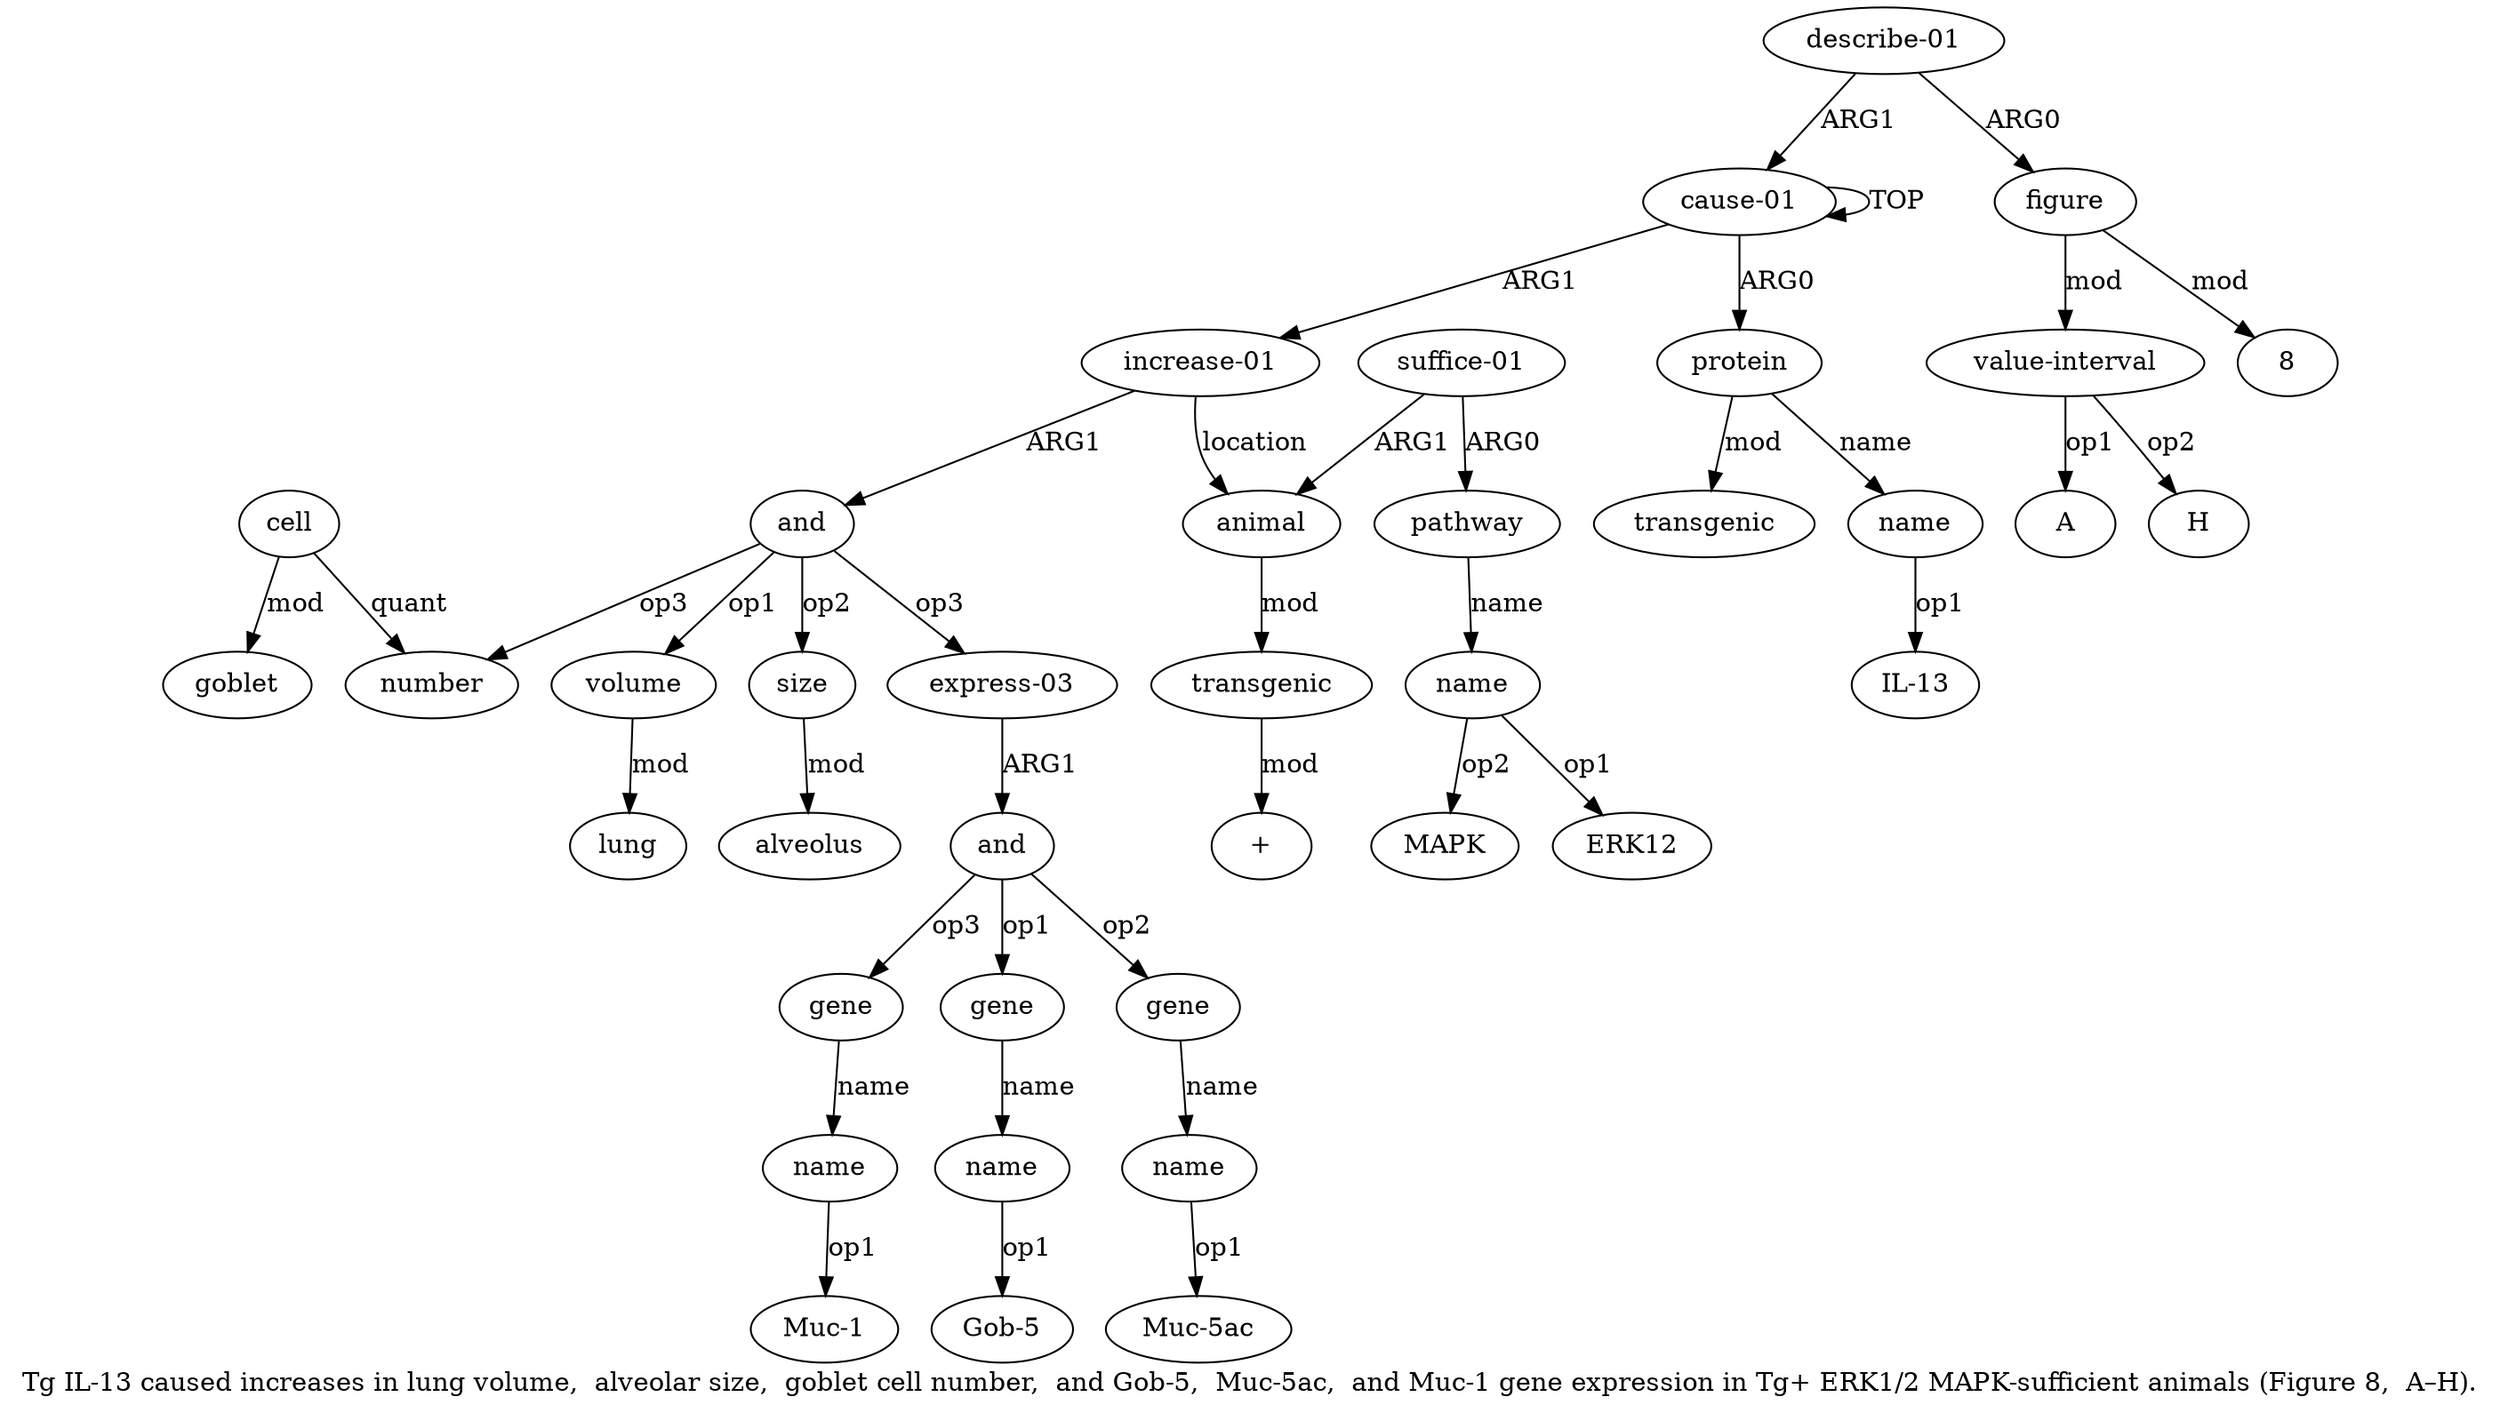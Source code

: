 digraph  {
	graph [label="Tg IL-13 caused increases in lung volume,  alveolar size,  goblet cell number,  and Gob-5,  Muc-5ac,  and Muc-1 gene expression \
in Tg+ ERK1/2 MAPK-sufficient animals (Figure 8,  A–H)."];
	node [label="\N"];
	a20	 [color=black,
		gold_ind=20,
		gold_label=name,
		label=name,
		test_ind=20,
		test_label=name];
	"a20 Muc-1"	 [color=black,
		gold_ind=-1,
		gold_label="Muc-1",
		label="Muc-1",
		test_ind=-1,
		test_label="Muc-1"];
	a20 -> "a20 Muc-1" [key=0,
	color=black,
	gold_label=op1,
	label=op1,
	test_label=op1];
a21 [color=black,
	gold_ind=21,
	gold_label=animal,
	label=animal,
	test_ind=21,
	test_label=animal];
a25 [color=black,
	gold_ind=25,
	gold_label=transgenic,
	label=transgenic,
	test_ind=25,
	test_label=transgenic];
a21 -> a25 [key=0,
color=black,
gold_label=mod,
label=mod,
test_label=mod];
a22 [color=black,
gold_ind=22,
gold_label="suffice-01",
label="suffice-01",
test_ind=22,
test_label="suffice-01"];
a22 -> a21 [key=0,
color=black,
gold_label=ARG1,
label=ARG1,
test_label=ARG1];
a23 [color=black,
gold_ind=23,
gold_label=pathway,
label=pathway,
test_ind=23,
test_label=pathway];
a22 -> a23 [key=0,
color=black,
gold_label=ARG0,
label=ARG0,
test_label=ARG0];
a24 [color=black,
gold_ind=24,
gold_label=name,
label=name,
test_ind=24,
test_label=name];
a23 -> a24 [key=0,
color=black,
gold_label=name,
label=name,
test_label=name];
"a24 MAPK" [color=black,
gold_ind=-1,
gold_label=MAPK,
label=MAPK,
test_ind=-1,
test_label=MAPK];
a24 -> "a24 MAPK" [key=0,
color=black,
gold_label=op2,
label=op2,
test_label=op2];
"a24 ERK12" [color=black,
gold_ind=-1,
gold_label=ERK12,
label=ERK12,
test_ind=-1,
test_label=ERK12];
a24 -> "a24 ERK12" [key=0,
color=black,
gold_label=op1,
label=op1,
test_label=op1];
"a25 +" [color=black,
gold_ind=-1,
gold_label="+",
label="+",
test_ind=-1,
test_label="+"];
a25 -> "a25 +" [key=0,
color=black,
gold_label=mod,
label=mod,
test_label=mod];
a26 [color=black,
gold_ind=26,
gold_label="describe-01",
label="describe-01",
test_ind=26,
test_label="describe-01"];
a27 [color=black,
gold_ind=27,
gold_label=figure,
label=figure,
test_ind=27,
test_label=figure];
a26 -> a27 [key=0,
color=black,
gold_label=ARG0,
label=ARG0,
test_label=ARG0];
a0 [color=black,
gold_ind=0,
gold_label="cause-01",
label="cause-01",
test_ind=0,
test_label="cause-01"];
a26 -> a0 [key=0,
color=black,
gold_label=ARG1,
label=ARG1,
test_label=ARG1];
a28 [color=black,
gold_ind=28,
gold_label="value-interval",
label="value-interval",
test_ind=28,
test_label="value-interval"];
a27 -> a28 [key=0,
color=black,
gold_label=mod,
label=mod,
test_label=mod];
"a27 8" [color=black,
gold_ind=-1,
gold_label=8,
label=8,
test_ind=-1,
test_label=8];
a27 -> "a27 8" [key=0,
color=black,
gold_label=mod,
label=mod,
test_label=mod];
"a28 A" [color=black,
gold_ind=-1,
gold_label=A,
label=A,
test_ind=-1,
test_label=A];
a28 -> "a28 A" [key=0,
color=black,
gold_label=op1,
label=op1,
test_label=op1];
"a28 H" [color=black,
gold_ind=-1,
gold_label=H,
label=H,
test_ind=-1,
test_label=H];
a28 -> "a28 H" [key=0,
color=black,
gold_label=op2,
label=op2,
test_label=op2];
"a18 Muc-5ac" [color=black,
gold_ind=-1,
gold_label="Muc-5ac",
label="Muc-5ac",
test_ind=-1,
test_label="Muc-5ac"];
"a16 Gob-5" [color=black,
gold_ind=-1,
gold_label="Gob-5",
label="Gob-5",
test_ind=-1,
test_label="Gob-5"];
"a2 IL-13" [color=black,
gold_ind=-1,
gold_label="IL-13",
label="IL-13",
test_ind=-1,
test_label="IL-13"];
a15 [color=black,
gold_ind=15,
gold_label=gene,
label=gene,
test_ind=15,
test_label=gene];
a16 [color=black,
gold_ind=16,
gold_label=name,
label=name,
test_ind=16,
test_label=name];
a15 -> a16 [key=0,
color=black,
gold_label=name,
label=name,
test_label=name];
a14 [color=black,
gold_ind=14,
gold_label=and,
label=and,
test_ind=14,
test_label=and];
a14 -> a15 [key=0,
color=black,
gold_label=op1,
label=op1,
test_label=op1];
a17 [color=black,
gold_ind=17,
gold_label=gene,
label=gene,
test_ind=17,
test_label=gene];
a14 -> a17 [key=0,
color=black,
gold_label=op2,
label=op2,
test_label=op2];
a19 [color=black,
gold_ind=19,
gold_label=gene,
label=gene,
test_ind=19,
test_label=gene];
a14 -> a19 [key=0,
color=black,
gold_label=op3,
label=op3,
test_label=op3];
a18 [color=black,
gold_ind=18,
gold_label=name,
label=name,
test_ind=18,
test_label=name];
a17 -> a18 [key=0,
color=black,
gold_label=name,
label=name,
test_label=name];
a16 -> "a16 Gob-5" [key=0,
color=black,
gold_label=op1,
label=op1,
test_label=op1];
a11 [color=black,
gold_ind=11,
gold_label=cell,
label=cell,
test_ind=11,
test_label=cell];
a10 [color=black,
gold_ind=10,
gold_label=number,
label=number,
test_ind=10,
test_label=number];
a11 -> a10 [key=0,
color=black,
gold_label=quant,
label=quant,
test_label=quant];
a12 [color=black,
gold_ind=12,
gold_label=goblet,
label=goblet,
test_ind=12,
test_label=goblet];
a11 -> a12 [key=0,
color=black,
gold_label=mod,
label=mod,
test_label=mod];
a13 [color=black,
gold_ind=13,
gold_label="express-03",
label="express-03",
test_ind=13,
test_label="express-03"];
a13 -> a14 [key=0,
color=black,
gold_label=ARG1,
label=ARG1,
test_label=ARG1];
a19 -> a20 [key=0,
color=black,
gold_label=name,
label=name,
test_label=name];
a18 -> "a18 Muc-5ac" [key=0,
color=black,
gold_label=op1,
label=op1,
test_label=op1];
a1 [color=black,
gold_ind=1,
gold_label=protein,
label=protein,
test_ind=1,
test_label=protein];
a3 [color=black,
gold_ind=3,
gold_label=transgenic,
label=transgenic,
test_ind=3,
test_label=transgenic];
a1 -> a3 [key=0,
color=black,
gold_label=mod,
label=mod,
test_label=mod];
a2 [color=black,
gold_ind=2,
gold_label=name,
label=name,
test_ind=2,
test_label=name];
a1 -> a2 [key=0,
color=black,
gold_label=name,
label=name,
test_label=name];
a0 -> a1 [key=0,
color=black,
gold_label=ARG0,
label=ARG0,
test_label=ARG0];
a0 -> a0 [key=0,
color=black,
gold_label=TOP,
label=TOP,
test_label=TOP];
a4 [color=black,
gold_ind=4,
gold_label="increase-01",
label="increase-01",
test_ind=4,
test_label="increase-01"];
a0 -> a4 [key=0,
color=black,
gold_label=ARG1,
label=ARG1,
test_label=ARG1];
a2 -> "a2 IL-13" [key=0,
color=black,
gold_label=op1,
label=op1,
test_label=op1];
a5 [color=black,
gold_ind=5,
gold_label=and,
label=and,
test_ind=5,
test_label=and];
a5 -> a10 [key=0,
color=black,
gold_label=op3,
label=op3,
test_label=op3];
a5 -> a13 [key=0,
color=black,
gold_label=op3,
label=op3,
test_label=op3];
a6 [color=black,
gold_ind=6,
gold_label=volume,
label=volume,
test_ind=6,
test_label=volume];
a5 -> a6 [key=0,
color=black,
gold_label=op1,
label=op1,
test_label=op1];
a8 [color=black,
gold_ind=8,
gold_label=size,
label=size,
test_ind=8,
test_label=size];
a5 -> a8 [key=0,
color=black,
gold_label=op2,
label=op2,
test_label=op2];
a4 -> a21 [key=0,
color=black,
gold_label=location,
label=location,
test_label=location];
a4 -> a5 [key=0,
color=black,
gold_label=ARG1,
label=ARG1,
test_label=ARG1];
a7 [color=black,
gold_ind=7,
gold_label=lung,
label=lung,
test_ind=7,
test_label=lung];
a6 -> a7 [key=0,
color=black,
gold_label=mod,
label=mod,
test_label=mod];
a9 [color=black,
gold_ind=9,
gold_label=alveolus,
label=alveolus,
test_ind=9,
test_label=alveolus];
a8 -> a9 [key=0,
color=black,
gold_label=mod,
label=mod,
test_label=mod];
}

